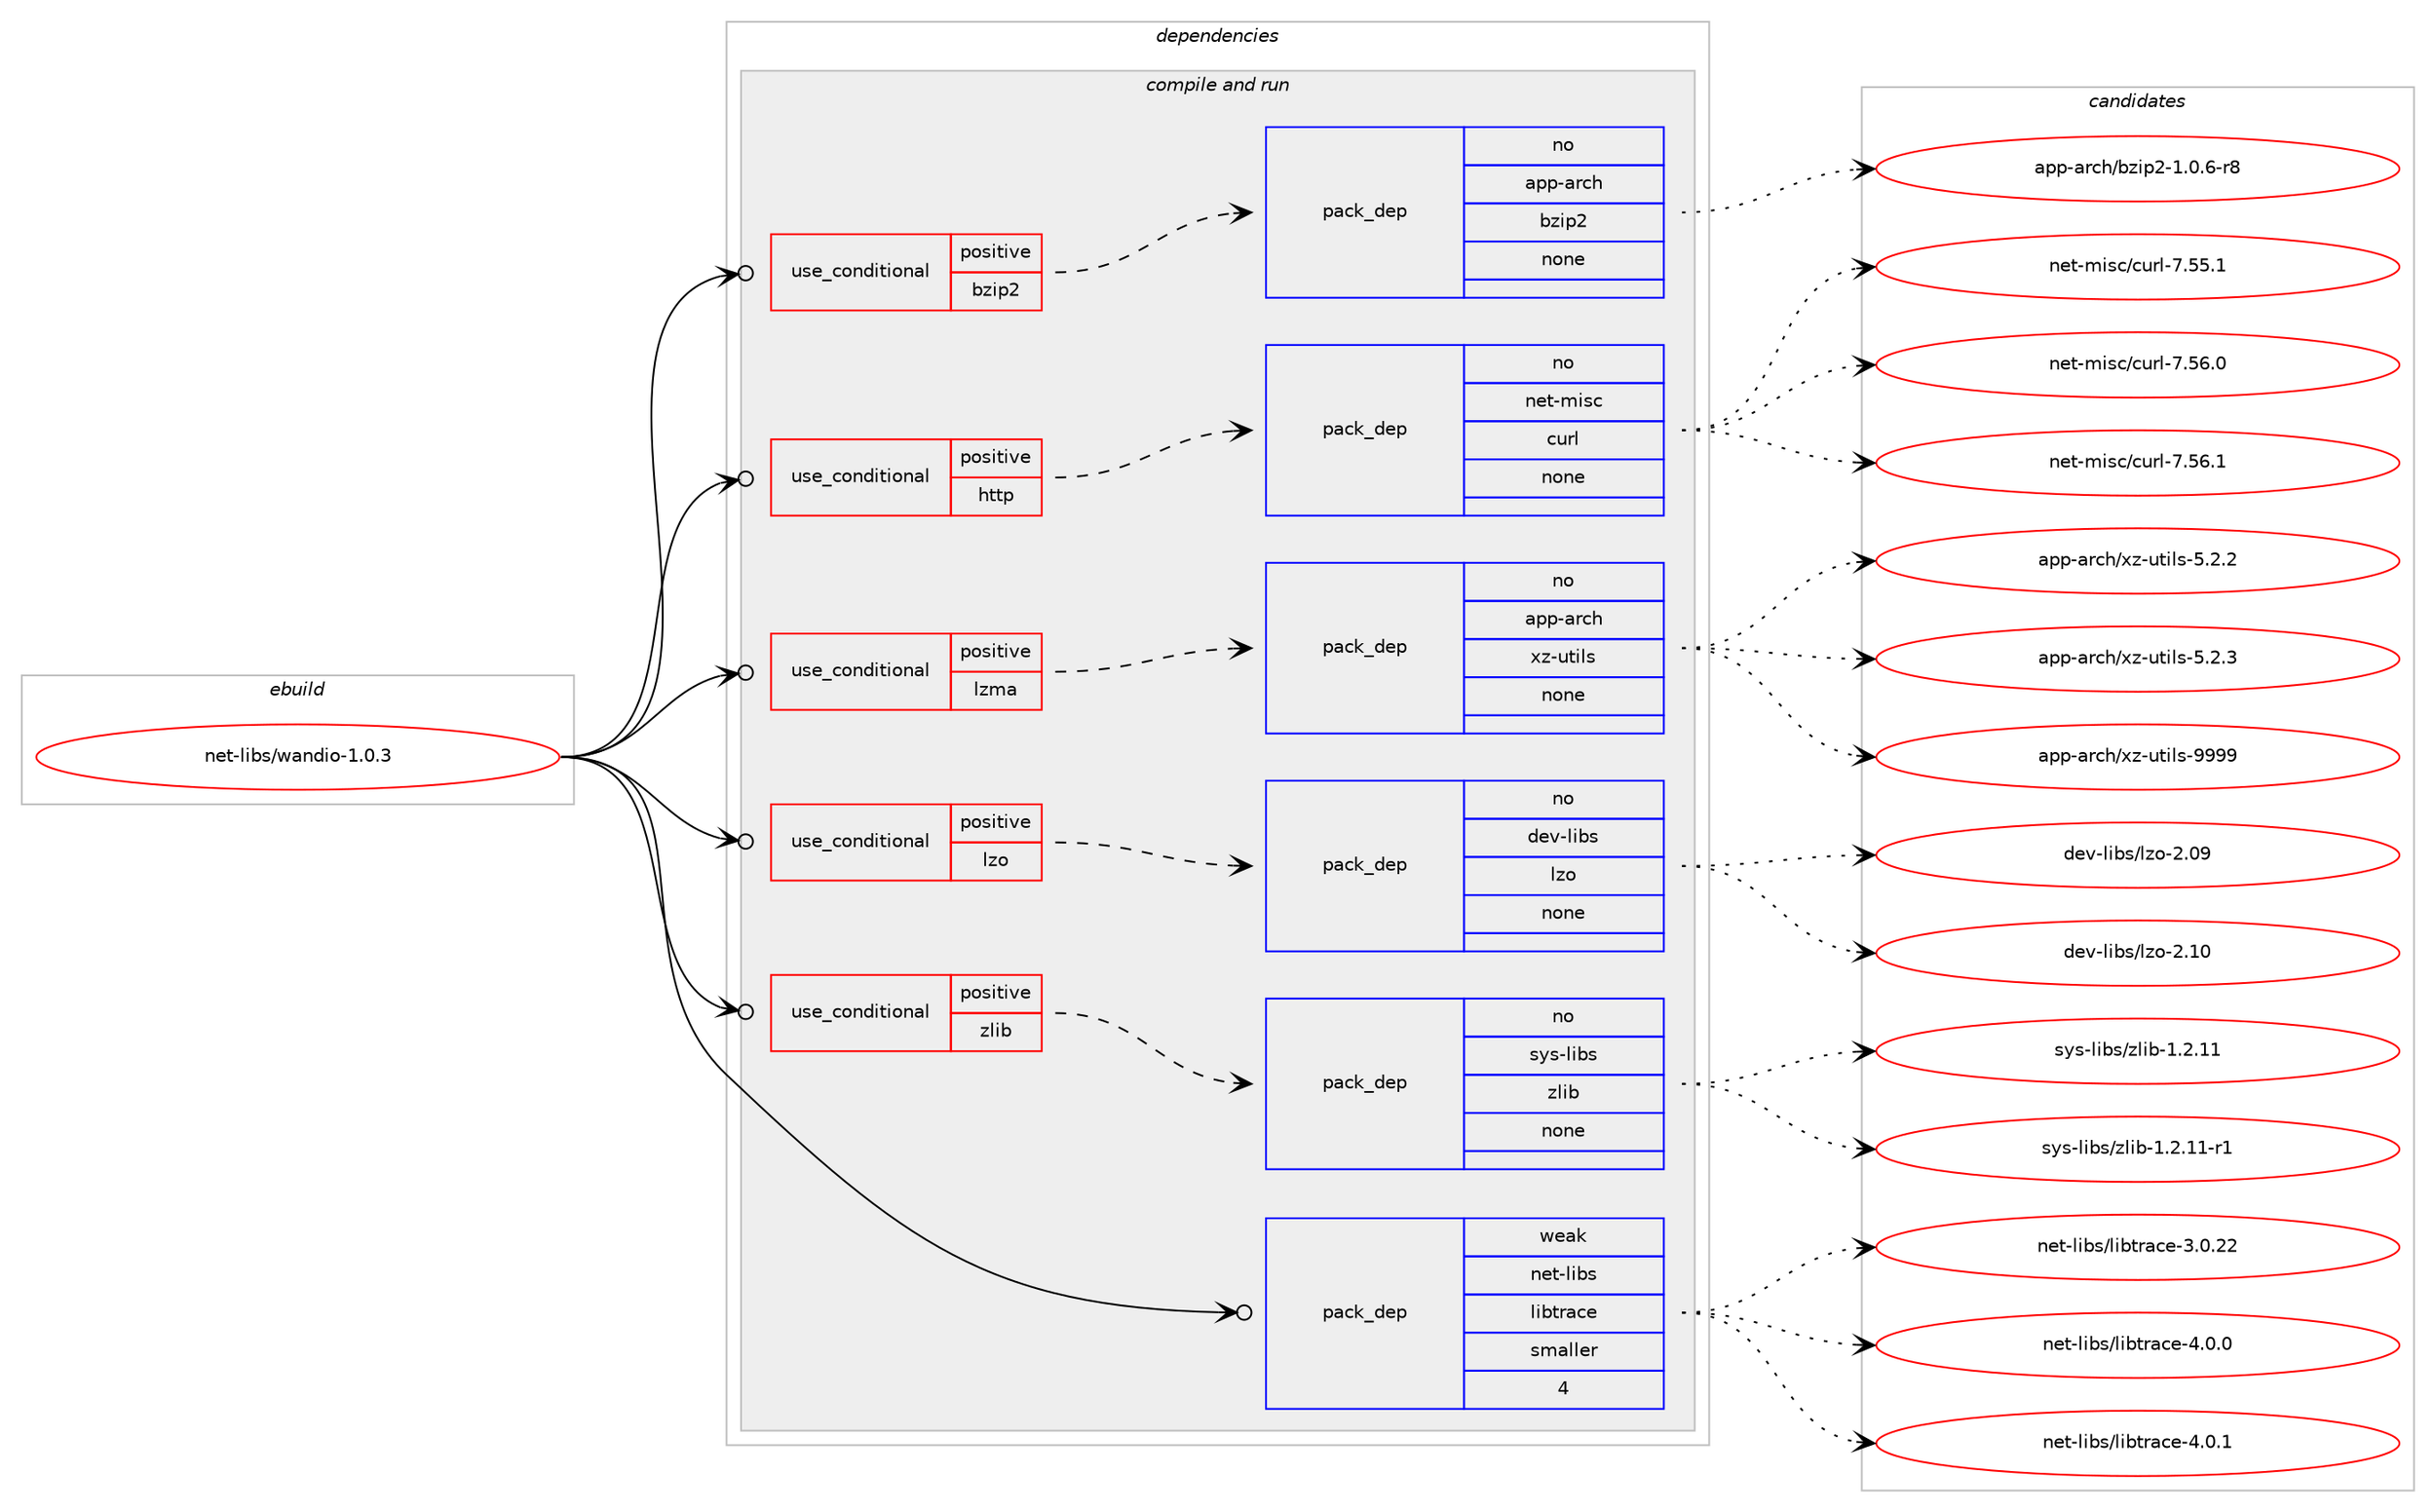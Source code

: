 digraph prolog {

# *************
# Graph options
# *************

newrank=true;
concentrate=true;
compound=true;
graph [rankdir=LR,fontname=Helvetica,fontsize=10,ranksep=1.5];#, ranksep=2.5, nodesep=0.2];
edge  [arrowhead=vee];
node  [fontname=Helvetica,fontsize=10];

# **********
# The ebuild
# **********

subgraph cluster_leftcol {
color=gray;
rank=same;
label=<<i>ebuild</i>>;
id [label="net-libs/wandio-1.0.3", color=red, width=4, href="../net-libs/wandio-1.0.3.svg"];
}

# ****************
# The dependencies
# ****************

subgraph cluster_midcol {
color=gray;
label=<<i>dependencies</i>>;
subgraph cluster_compile {
fillcolor="#eeeeee";
style=filled;
label=<<i>compile</i>>;
}
subgraph cluster_compileandrun {
fillcolor="#eeeeee";
style=filled;
label=<<i>compile and run</i>>;
subgraph cond103832 {
dependency419749 [label=<<TABLE BORDER="0" CELLBORDER="1" CELLSPACING="0" CELLPADDING="4"><TR><TD ROWSPAN="3" CELLPADDING="10">use_conditional</TD></TR><TR><TD>positive</TD></TR><TR><TD>bzip2</TD></TR></TABLE>>, shape=none, color=red];
subgraph pack308869 {
dependency419750 [label=<<TABLE BORDER="0" CELLBORDER="1" CELLSPACING="0" CELLPADDING="4" WIDTH="220"><TR><TD ROWSPAN="6" CELLPADDING="30">pack_dep</TD></TR><TR><TD WIDTH="110">no</TD></TR><TR><TD>app-arch</TD></TR><TR><TD>bzip2</TD></TR><TR><TD>none</TD></TR><TR><TD></TD></TR></TABLE>>, shape=none, color=blue];
}
dependency419749:e -> dependency419750:w [weight=20,style="dashed",arrowhead="vee"];
}
id:e -> dependency419749:w [weight=20,style="solid",arrowhead="odotvee"];
subgraph cond103833 {
dependency419751 [label=<<TABLE BORDER="0" CELLBORDER="1" CELLSPACING="0" CELLPADDING="4"><TR><TD ROWSPAN="3" CELLPADDING="10">use_conditional</TD></TR><TR><TD>positive</TD></TR><TR><TD>http</TD></TR></TABLE>>, shape=none, color=red];
subgraph pack308870 {
dependency419752 [label=<<TABLE BORDER="0" CELLBORDER="1" CELLSPACING="0" CELLPADDING="4" WIDTH="220"><TR><TD ROWSPAN="6" CELLPADDING="30">pack_dep</TD></TR><TR><TD WIDTH="110">no</TD></TR><TR><TD>net-misc</TD></TR><TR><TD>curl</TD></TR><TR><TD>none</TD></TR><TR><TD></TD></TR></TABLE>>, shape=none, color=blue];
}
dependency419751:e -> dependency419752:w [weight=20,style="dashed",arrowhead="vee"];
}
id:e -> dependency419751:w [weight=20,style="solid",arrowhead="odotvee"];
subgraph cond103834 {
dependency419753 [label=<<TABLE BORDER="0" CELLBORDER="1" CELLSPACING="0" CELLPADDING="4"><TR><TD ROWSPAN="3" CELLPADDING="10">use_conditional</TD></TR><TR><TD>positive</TD></TR><TR><TD>lzma</TD></TR></TABLE>>, shape=none, color=red];
subgraph pack308871 {
dependency419754 [label=<<TABLE BORDER="0" CELLBORDER="1" CELLSPACING="0" CELLPADDING="4" WIDTH="220"><TR><TD ROWSPAN="6" CELLPADDING="30">pack_dep</TD></TR><TR><TD WIDTH="110">no</TD></TR><TR><TD>app-arch</TD></TR><TR><TD>xz-utils</TD></TR><TR><TD>none</TD></TR><TR><TD></TD></TR></TABLE>>, shape=none, color=blue];
}
dependency419753:e -> dependency419754:w [weight=20,style="dashed",arrowhead="vee"];
}
id:e -> dependency419753:w [weight=20,style="solid",arrowhead="odotvee"];
subgraph cond103835 {
dependency419755 [label=<<TABLE BORDER="0" CELLBORDER="1" CELLSPACING="0" CELLPADDING="4"><TR><TD ROWSPAN="3" CELLPADDING="10">use_conditional</TD></TR><TR><TD>positive</TD></TR><TR><TD>lzo</TD></TR></TABLE>>, shape=none, color=red];
subgraph pack308872 {
dependency419756 [label=<<TABLE BORDER="0" CELLBORDER="1" CELLSPACING="0" CELLPADDING="4" WIDTH="220"><TR><TD ROWSPAN="6" CELLPADDING="30">pack_dep</TD></TR><TR><TD WIDTH="110">no</TD></TR><TR><TD>dev-libs</TD></TR><TR><TD>lzo</TD></TR><TR><TD>none</TD></TR><TR><TD></TD></TR></TABLE>>, shape=none, color=blue];
}
dependency419755:e -> dependency419756:w [weight=20,style="dashed",arrowhead="vee"];
}
id:e -> dependency419755:w [weight=20,style="solid",arrowhead="odotvee"];
subgraph cond103836 {
dependency419757 [label=<<TABLE BORDER="0" CELLBORDER="1" CELLSPACING="0" CELLPADDING="4"><TR><TD ROWSPAN="3" CELLPADDING="10">use_conditional</TD></TR><TR><TD>positive</TD></TR><TR><TD>zlib</TD></TR></TABLE>>, shape=none, color=red];
subgraph pack308873 {
dependency419758 [label=<<TABLE BORDER="0" CELLBORDER="1" CELLSPACING="0" CELLPADDING="4" WIDTH="220"><TR><TD ROWSPAN="6" CELLPADDING="30">pack_dep</TD></TR><TR><TD WIDTH="110">no</TD></TR><TR><TD>sys-libs</TD></TR><TR><TD>zlib</TD></TR><TR><TD>none</TD></TR><TR><TD></TD></TR></TABLE>>, shape=none, color=blue];
}
dependency419757:e -> dependency419758:w [weight=20,style="dashed",arrowhead="vee"];
}
id:e -> dependency419757:w [weight=20,style="solid",arrowhead="odotvee"];
subgraph pack308874 {
dependency419759 [label=<<TABLE BORDER="0" CELLBORDER="1" CELLSPACING="0" CELLPADDING="4" WIDTH="220"><TR><TD ROWSPAN="6" CELLPADDING="30">pack_dep</TD></TR><TR><TD WIDTH="110">weak</TD></TR><TR><TD>net-libs</TD></TR><TR><TD>libtrace</TD></TR><TR><TD>smaller</TD></TR><TR><TD>4</TD></TR></TABLE>>, shape=none, color=blue];
}
id:e -> dependency419759:w [weight=20,style="solid",arrowhead="odotvee"];
}
subgraph cluster_run {
fillcolor="#eeeeee";
style=filled;
label=<<i>run</i>>;
}
}

# **************
# The candidates
# **************

subgraph cluster_choices {
rank=same;
color=gray;
label=<<i>candidates</i>>;

subgraph choice308869 {
color=black;
nodesep=1;
choice971121124597114991044798122105112504549464846544511456 [label="app-arch/bzip2-1.0.6-r8", color=red, width=4,href="../app-arch/bzip2-1.0.6-r8.svg"];
dependency419750:e -> choice971121124597114991044798122105112504549464846544511456:w [style=dotted,weight="100"];
}
subgraph choice308870 {
color=black;
nodesep=1;
choice1101011164510910511599479911711410845554653534649 [label="net-misc/curl-7.55.1", color=red, width=4,href="../net-misc/curl-7.55.1.svg"];
choice1101011164510910511599479911711410845554653544648 [label="net-misc/curl-7.56.0", color=red, width=4,href="../net-misc/curl-7.56.0.svg"];
choice1101011164510910511599479911711410845554653544649 [label="net-misc/curl-7.56.1", color=red, width=4,href="../net-misc/curl-7.56.1.svg"];
dependency419752:e -> choice1101011164510910511599479911711410845554653534649:w [style=dotted,weight="100"];
dependency419752:e -> choice1101011164510910511599479911711410845554653544648:w [style=dotted,weight="100"];
dependency419752:e -> choice1101011164510910511599479911711410845554653544649:w [style=dotted,weight="100"];
}
subgraph choice308871 {
color=black;
nodesep=1;
choice971121124597114991044712012245117116105108115455346504650 [label="app-arch/xz-utils-5.2.2", color=red, width=4,href="../app-arch/xz-utils-5.2.2.svg"];
choice971121124597114991044712012245117116105108115455346504651 [label="app-arch/xz-utils-5.2.3", color=red, width=4,href="../app-arch/xz-utils-5.2.3.svg"];
choice9711211245971149910447120122451171161051081154557575757 [label="app-arch/xz-utils-9999", color=red, width=4,href="../app-arch/xz-utils-9999.svg"];
dependency419754:e -> choice971121124597114991044712012245117116105108115455346504650:w [style=dotted,weight="100"];
dependency419754:e -> choice971121124597114991044712012245117116105108115455346504651:w [style=dotted,weight="100"];
dependency419754:e -> choice9711211245971149910447120122451171161051081154557575757:w [style=dotted,weight="100"];
}
subgraph choice308872 {
color=black;
nodesep=1;
choice1001011184510810598115471081221114550464857 [label="dev-libs/lzo-2.09", color=red, width=4,href="../dev-libs/lzo-2.09.svg"];
choice1001011184510810598115471081221114550464948 [label="dev-libs/lzo-2.10", color=red, width=4,href="../dev-libs/lzo-2.10.svg"];
dependency419756:e -> choice1001011184510810598115471081221114550464857:w [style=dotted,weight="100"];
dependency419756:e -> choice1001011184510810598115471081221114550464948:w [style=dotted,weight="100"];
}
subgraph choice308873 {
color=black;
nodesep=1;
choice1151211154510810598115471221081059845494650464949 [label="sys-libs/zlib-1.2.11", color=red, width=4,href="../sys-libs/zlib-1.2.11.svg"];
choice11512111545108105981154712210810598454946504649494511449 [label="sys-libs/zlib-1.2.11-r1", color=red, width=4,href="../sys-libs/zlib-1.2.11-r1.svg"];
dependency419758:e -> choice1151211154510810598115471221081059845494650464949:w [style=dotted,weight="100"];
dependency419758:e -> choice11512111545108105981154712210810598454946504649494511449:w [style=dotted,weight="100"];
}
subgraph choice308874 {
color=black;
nodesep=1;
choice11010111645108105981154710810598116114979910145514648465050 [label="net-libs/libtrace-3.0.22", color=red, width=4,href="../net-libs/libtrace-3.0.22.svg"];
choice110101116451081059811547108105981161149799101455246484648 [label="net-libs/libtrace-4.0.0", color=red, width=4,href="../net-libs/libtrace-4.0.0.svg"];
choice110101116451081059811547108105981161149799101455246484649 [label="net-libs/libtrace-4.0.1", color=red, width=4,href="../net-libs/libtrace-4.0.1.svg"];
dependency419759:e -> choice11010111645108105981154710810598116114979910145514648465050:w [style=dotted,weight="100"];
dependency419759:e -> choice110101116451081059811547108105981161149799101455246484648:w [style=dotted,weight="100"];
dependency419759:e -> choice110101116451081059811547108105981161149799101455246484649:w [style=dotted,weight="100"];
}
}

}
